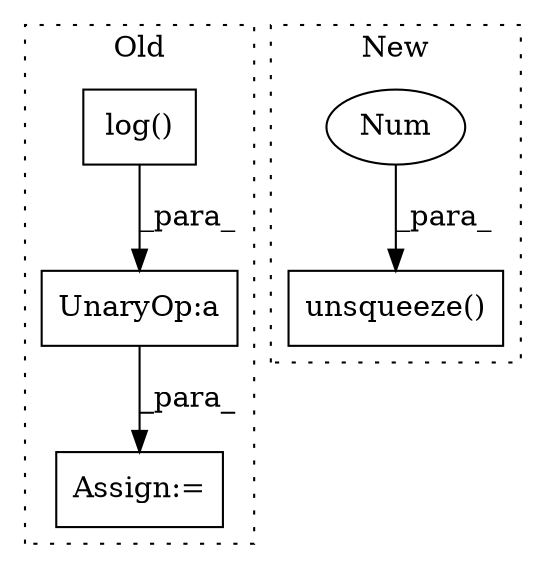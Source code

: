 digraph G {
subgraph cluster0 {
1 [label="log()" a="75" s="10030,10043" l="10,1" shape="box"];
4 [label="UnaryOp:a" a="61" s="10029" l="1" shape="box"];
5 [label="Assign:=" a="68" s="10026" l="3" shape="box"];
label = "Old";
style="dotted";
}
subgraph cluster1 {
2 [label="unsqueeze()" a="75" s="9198,9220" l="21,1" shape="box"];
3 [label="Num" a="76" s="9219" l="1" shape="ellipse"];
label = "New";
style="dotted";
}
1 -> 4 [label="_para_"];
3 -> 2 [label="_para_"];
4 -> 5 [label="_para_"];
}